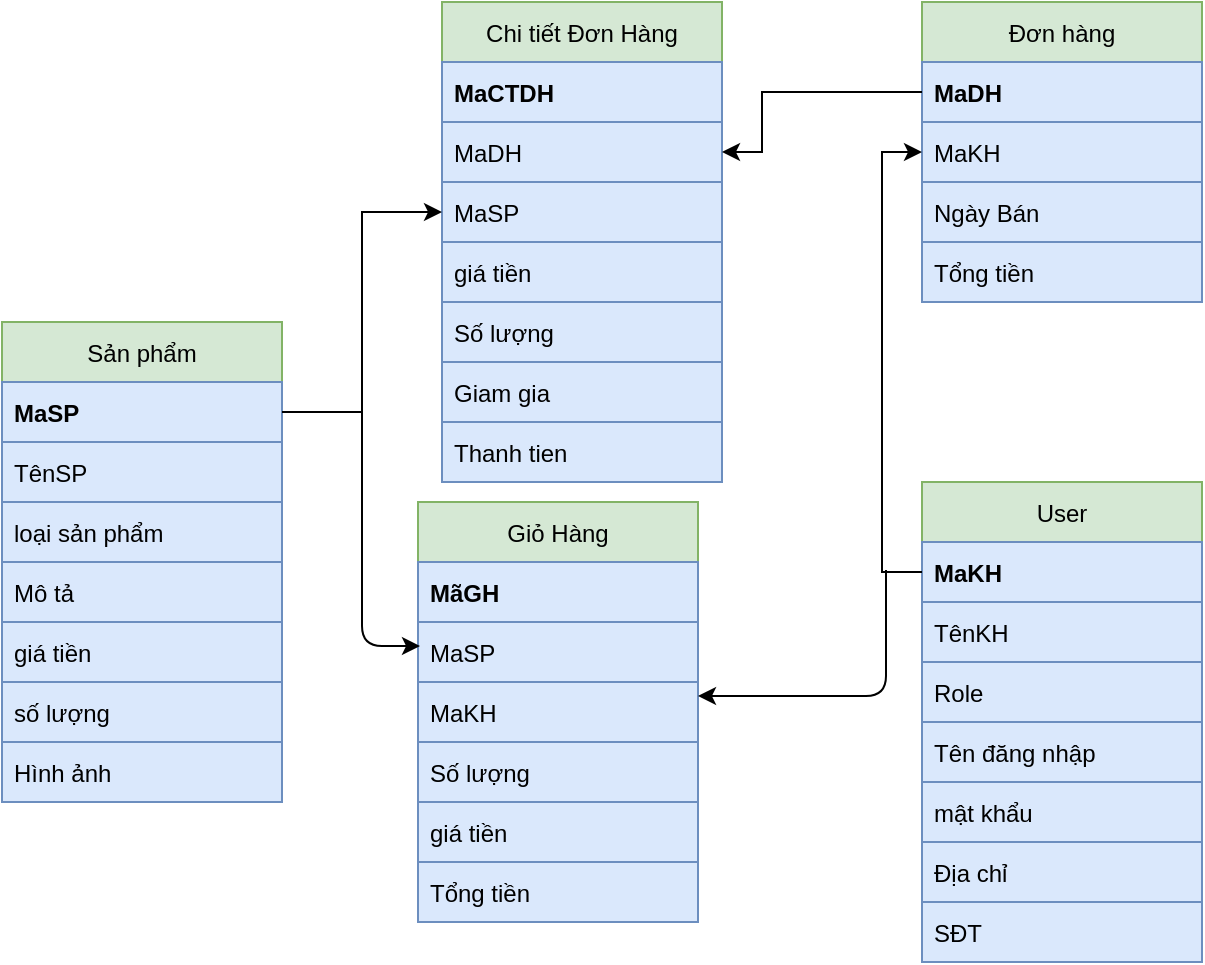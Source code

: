 <mxfile version="15.3.8" type="device"><diagram id="s513BMyqUB6LQrvgWBpC" name="Page-1"><mxGraphModel dx="852" dy="520" grid="0" gridSize="10" guides="1" tooltips="1" connect="1" arrows="1" fold="1" page="1" pageScale="1" pageWidth="850" pageHeight="1100" math="0" shadow="0"><root><mxCell id="0"/><mxCell id="1" parent="0"/><mxCell id="H5vJwj0Z5ALnvOTJCm90-2" value="User" style="swimlane;fontStyle=0;childLayout=stackLayout;horizontal=1;startSize=30;horizontalStack=0;resizeParent=1;resizeParentMax=0;resizeLast=0;collapsible=1;marginBottom=0;fillColor=#d5e8d4;strokeColor=#82b366;" vertex="1" parent="1"><mxGeometry x="560" y="480" width="140" height="240" as="geometry"><mxRectangle x="160" y="120" width="100" height="30" as="alternateBounds"/></mxGeometry></mxCell><mxCell id="H5vJwj0Z5ALnvOTJCm90-3" value="MaKH" style="text;strokeColor=#6c8ebf;fillColor=#dae8fc;align=left;verticalAlign=middle;spacingLeft=4;spacingRight=4;overflow=hidden;points=[[0,0.5],[1,0.5]];portConstraint=eastwest;rotatable=0;fontStyle=1" vertex="1" parent="H5vJwj0Z5ALnvOTJCm90-2"><mxGeometry y="30" width="140" height="30" as="geometry"/></mxCell><mxCell id="H5vJwj0Z5ALnvOTJCm90-4" value="TênKH" style="text;strokeColor=#6c8ebf;fillColor=#dae8fc;align=left;verticalAlign=middle;spacingLeft=4;spacingRight=4;overflow=hidden;points=[[0,0.5],[1,0.5]];portConstraint=eastwest;rotatable=0;" vertex="1" parent="H5vJwj0Z5ALnvOTJCm90-2"><mxGeometry y="60" width="140" height="30" as="geometry"/></mxCell><mxCell id="H5vJwj0Z5ALnvOTJCm90-36" value="Role" style="text;strokeColor=#6c8ebf;fillColor=#dae8fc;align=left;verticalAlign=middle;spacingLeft=4;spacingRight=4;overflow=hidden;points=[[0,0.5],[1,0.5]];portConstraint=eastwest;rotatable=0;" vertex="1" parent="H5vJwj0Z5ALnvOTJCm90-2"><mxGeometry y="90" width="140" height="30" as="geometry"/></mxCell><mxCell id="H5vJwj0Z5ALnvOTJCm90-34" value="Tên đăng nhập" style="text;strokeColor=#6c8ebf;fillColor=#dae8fc;align=left;verticalAlign=middle;spacingLeft=4;spacingRight=4;overflow=hidden;points=[[0,0.5],[1,0.5]];portConstraint=eastwest;rotatable=0;" vertex="1" parent="H5vJwj0Z5ALnvOTJCm90-2"><mxGeometry y="120" width="140" height="30" as="geometry"/></mxCell><mxCell id="H5vJwj0Z5ALnvOTJCm90-35" value="mật khẩu" style="text;strokeColor=#6c8ebf;fillColor=#dae8fc;align=left;verticalAlign=middle;spacingLeft=4;spacingRight=4;overflow=hidden;points=[[0,0.5],[1,0.5]];portConstraint=eastwest;rotatable=0;" vertex="1" parent="H5vJwj0Z5ALnvOTJCm90-2"><mxGeometry y="150" width="140" height="30" as="geometry"/></mxCell><mxCell id="H5vJwj0Z5ALnvOTJCm90-6" value="Địa chỉ" style="text;strokeColor=#6c8ebf;fillColor=#dae8fc;align=left;verticalAlign=middle;spacingLeft=4;spacingRight=4;overflow=hidden;points=[[0,0.5],[1,0.5]];portConstraint=eastwest;rotatable=0;" vertex="1" parent="H5vJwj0Z5ALnvOTJCm90-2"><mxGeometry y="180" width="140" height="30" as="geometry"/></mxCell><mxCell id="H5vJwj0Z5ALnvOTJCm90-5" value="SĐT" style="text;strokeColor=#6c8ebf;fillColor=#dae8fc;align=left;verticalAlign=middle;spacingLeft=4;spacingRight=4;overflow=hidden;points=[[0,0.5],[1,0.5]];portConstraint=eastwest;rotatable=0;" vertex="1" parent="H5vJwj0Z5ALnvOTJCm90-2"><mxGeometry y="210" width="140" height="30" as="geometry"/></mxCell><mxCell id="H5vJwj0Z5ALnvOTJCm90-7" value="Sản phẩm" style="swimlane;fontStyle=0;childLayout=stackLayout;horizontal=1;startSize=30;horizontalStack=0;resizeParent=1;resizeParentMax=0;resizeLast=0;collapsible=1;marginBottom=0;fillColor=#d5e8d4;strokeColor=#82b366;" vertex="1" parent="1"><mxGeometry x="100" y="400" width="140" height="240" as="geometry"><mxRectangle x="160" y="120" width="100" height="30" as="alternateBounds"/></mxGeometry></mxCell><mxCell id="H5vJwj0Z5ALnvOTJCm90-8" value="MaSP" style="text;strokeColor=#6c8ebf;fillColor=#dae8fc;align=left;verticalAlign=middle;spacingLeft=4;spacingRight=4;overflow=hidden;points=[[0,0.5],[1,0.5]];portConstraint=eastwest;rotatable=0;fontStyle=1;" vertex="1" parent="H5vJwj0Z5ALnvOTJCm90-7"><mxGeometry y="30" width="140" height="30" as="geometry"/></mxCell><mxCell id="H5vJwj0Z5ALnvOTJCm90-9" value="TênSP" style="text;strokeColor=#6c8ebf;fillColor=#dae8fc;align=left;verticalAlign=middle;spacingLeft=4;spacingRight=4;overflow=hidden;points=[[0,0.5],[1,0.5]];portConstraint=eastwest;rotatable=0;" vertex="1" parent="H5vJwj0Z5ALnvOTJCm90-7"><mxGeometry y="60" width="140" height="30" as="geometry"/></mxCell><mxCell id="H5vJwj0Z5ALnvOTJCm90-12" value="loại sản phẩm" style="text;strokeColor=#6c8ebf;fillColor=#dae8fc;align=left;verticalAlign=middle;spacingLeft=4;spacingRight=4;overflow=hidden;points=[[0,0.5],[1,0.5]];portConstraint=eastwest;rotatable=0;" vertex="1" parent="H5vJwj0Z5ALnvOTJCm90-7"><mxGeometry y="90" width="140" height="30" as="geometry"/></mxCell><mxCell id="H5vJwj0Z5ALnvOTJCm90-10" value="Mô tả" style="text;strokeColor=#6c8ebf;fillColor=#dae8fc;align=left;verticalAlign=middle;spacingLeft=4;spacingRight=4;overflow=hidden;points=[[0,0.5],[1,0.5]];portConstraint=eastwest;rotatable=0;" vertex="1" parent="H5vJwj0Z5ALnvOTJCm90-7"><mxGeometry y="120" width="140" height="30" as="geometry"/></mxCell><mxCell id="H5vJwj0Z5ALnvOTJCm90-11" value="giá tiền" style="text;strokeColor=#6c8ebf;fillColor=#dae8fc;align=left;verticalAlign=middle;spacingLeft=4;spacingRight=4;overflow=hidden;points=[[0,0.5],[1,0.5]];portConstraint=eastwest;rotatable=0;" vertex="1" parent="H5vJwj0Z5ALnvOTJCm90-7"><mxGeometry y="150" width="140" height="30" as="geometry"/></mxCell><mxCell id="H5vJwj0Z5ALnvOTJCm90-13" value="số lượng" style="text;strokeColor=#6c8ebf;fillColor=#dae8fc;align=left;verticalAlign=middle;spacingLeft=4;spacingRight=4;overflow=hidden;points=[[0,0.5],[1,0.5]];portConstraint=eastwest;rotatable=0;" vertex="1" parent="H5vJwj0Z5ALnvOTJCm90-7"><mxGeometry y="180" width="140" height="30" as="geometry"/></mxCell><mxCell id="H5vJwj0Z5ALnvOTJCm90-14" value="Hình ảnh" style="text;strokeColor=#6c8ebf;fillColor=#dae8fc;align=left;verticalAlign=middle;spacingLeft=4;spacingRight=4;overflow=hidden;points=[[0,0.5],[1,0.5]];portConstraint=eastwest;rotatable=0;" vertex="1" parent="H5vJwj0Z5ALnvOTJCm90-7"><mxGeometry y="210" width="140" height="30" as="geometry"/></mxCell><mxCell id="H5vJwj0Z5ALnvOTJCm90-15" value="Đơn hàng" style="swimlane;fontStyle=0;childLayout=stackLayout;horizontal=1;startSize=30;horizontalStack=0;resizeParent=1;resizeParentMax=0;resizeLast=0;collapsible=1;marginBottom=0;fillColor=#d5e8d4;strokeColor=#82b366;" vertex="1" parent="1"><mxGeometry x="560" y="240" width="140" height="150" as="geometry"><mxRectangle x="160" y="120" width="100" height="30" as="alternateBounds"/></mxGeometry></mxCell><mxCell id="H5vJwj0Z5ALnvOTJCm90-16" value="MaDH" style="text;strokeColor=#6c8ebf;fillColor=#dae8fc;align=left;verticalAlign=middle;spacingLeft=4;spacingRight=4;overflow=hidden;points=[[0,0.5],[1,0.5]];portConstraint=eastwest;rotatable=0;fontStyle=1" vertex="1" parent="H5vJwj0Z5ALnvOTJCm90-15"><mxGeometry y="30" width="140" height="30" as="geometry"/></mxCell><mxCell id="H5vJwj0Z5ALnvOTJCm90-17" value="MaKH" style="text;strokeColor=#6c8ebf;fillColor=#dae8fc;align=left;verticalAlign=middle;spacingLeft=4;spacingRight=4;overflow=hidden;points=[[0,0.5],[1,0.5]];portConstraint=eastwest;rotatable=0;" vertex="1" parent="H5vJwj0Z5ALnvOTJCm90-15"><mxGeometry y="60" width="140" height="30" as="geometry"/></mxCell><mxCell id="H5vJwj0Z5ALnvOTJCm90-18" value="Ngày Bán" style="text;strokeColor=#6c8ebf;fillColor=#dae8fc;align=left;verticalAlign=middle;spacingLeft=4;spacingRight=4;overflow=hidden;points=[[0,0.5],[1,0.5]];portConstraint=eastwest;rotatable=0;" vertex="1" parent="H5vJwj0Z5ALnvOTJCm90-15"><mxGeometry y="90" width="140" height="30" as="geometry"/></mxCell><mxCell id="H5vJwj0Z5ALnvOTJCm90-19" value="Tổng tiền" style="text;strokeColor=#6c8ebf;fillColor=#dae8fc;align=left;verticalAlign=middle;spacingLeft=4;spacingRight=4;overflow=hidden;points=[[0,0.5],[1,0.5]];portConstraint=eastwest;rotatable=0;" vertex="1" parent="H5vJwj0Z5ALnvOTJCm90-15"><mxGeometry y="120" width="140" height="30" as="geometry"/></mxCell><mxCell id="H5vJwj0Z5ALnvOTJCm90-23" value="Chi tiết Đơn Hàng" style="swimlane;fontStyle=0;childLayout=stackLayout;horizontal=1;startSize=30;horizontalStack=0;resizeParent=1;resizeParentMax=0;resizeLast=0;collapsible=1;marginBottom=0;fillColor=#d5e8d4;strokeColor=#82b366;" vertex="1" parent="1"><mxGeometry x="320" y="240" width="140" height="240" as="geometry"><mxRectangle x="160" y="120" width="100" height="30" as="alternateBounds"/></mxGeometry></mxCell><mxCell id="H5vJwj0Z5ALnvOTJCm90-24" value="MaCTDH" style="text;strokeColor=#6c8ebf;fillColor=#dae8fc;align=left;verticalAlign=middle;spacingLeft=4;spacingRight=4;overflow=hidden;points=[[0,0.5],[1,0.5]];portConstraint=eastwest;rotatable=0;fontStyle=1" vertex="1" parent="H5vJwj0Z5ALnvOTJCm90-23"><mxGeometry y="30" width="140" height="30" as="geometry"/></mxCell><mxCell id="H5vJwj0Z5ALnvOTJCm90-25" value="MaDH" style="text;strokeColor=#6c8ebf;fillColor=#dae8fc;align=left;verticalAlign=middle;spacingLeft=4;spacingRight=4;overflow=hidden;points=[[0,0.5],[1,0.5]];portConstraint=eastwest;rotatable=0;" vertex="1" parent="H5vJwj0Z5ALnvOTJCm90-23"><mxGeometry y="60" width="140" height="30" as="geometry"/></mxCell><mxCell id="H5vJwj0Z5ALnvOTJCm90-38" value="MaSP" style="text;strokeColor=#6c8ebf;fillColor=#dae8fc;align=left;verticalAlign=middle;spacingLeft=4;spacingRight=4;overflow=hidden;points=[[0,0.5],[1,0.5]];portConstraint=eastwest;rotatable=0;" vertex="1" parent="H5vJwj0Z5ALnvOTJCm90-23"><mxGeometry y="90" width="140" height="30" as="geometry"/></mxCell><mxCell id="H5vJwj0Z5ALnvOTJCm90-56" value="giá tiền" style="text;strokeColor=#6c8ebf;fillColor=#dae8fc;align=left;verticalAlign=middle;spacingLeft=4;spacingRight=4;overflow=hidden;points=[[0,0.5],[1,0.5]];portConstraint=eastwest;rotatable=0;" vertex="1" parent="H5vJwj0Z5ALnvOTJCm90-23"><mxGeometry y="120" width="140" height="30" as="geometry"/></mxCell><mxCell id="H5vJwj0Z5ALnvOTJCm90-26" value="Số lượng" style="text;strokeColor=#6c8ebf;fillColor=#dae8fc;align=left;verticalAlign=middle;spacingLeft=4;spacingRight=4;overflow=hidden;points=[[0,0.5],[1,0.5]];portConstraint=eastwest;rotatable=0;" vertex="1" parent="H5vJwj0Z5ALnvOTJCm90-23"><mxGeometry y="150" width="140" height="30" as="geometry"/></mxCell><mxCell id="H5vJwj0Z5ALnvOTJCm90-27" value="Giam gia" style="text;strokeColor=#6c8ebf;fillColor=#dae8fc;align=left;verticalAlign=middle;spacingLeft=4;spacingRight=4;overflow=hidden;points=[[0,0.5],[1,0.5]];portConstraint=eastwest;rotatable=0;" vertex="1" parent="H5vJwj0Z5ALnvOTJCm90-23"><mxGeometry y="180" width="140" height="30" as="geometry"/></mxCell><mxCell id="H5vJwj0Z5ALnvOTJCm90-31" value="Thanh tien" style="text;strokeColor=#6c8ebf;fillColor=#dae8fc;align=left;verticalAlign=middle;spacingLeft=4;spacingRight=4;overflow=hidden;points=[[0,0.5],[1,0.5]];portConstraint=eastwest;rotatable=0;" vertex="1" parent="H5vJwj0Z5ALnvOTJCm90-23"><mxGeometry y="210" width="140" height="30" as="geometry"/></mxCell><mxCell id="H5vJwj0Z5ALnvOTJCm90-32" value="Giỏ Hàng" style="swimlane;fontStyle=0;childLayout=stackLayout;horizontal=1;startSize=30;horizontalStack=0;resizeParent=1;resizeParentMax=0;resizeLast=0;collapsible=1;marginBottom=0;fillColor=#d5e8d4;strokeColor=#82b366;" vertex="1" parent="1"><mxGeometry x="308" y="490" width="140" height="210" as="geometry"><mxRectangle x="160" y="120" width="100" height="30" as="alternateBounds"/></mxGeometry></mxCell><mxCell id="H5vJwj0Z5ALnvOTJCm90-33" value="MãGH" style="text;strokeColor=#6c8ebf;fillColor=#dae8fc;align=left;verticalAlign=middle;spacingLeft=4;spacingRight=4;overflow=hidden;points=[[0,0.5],[1,0.5]];portConstraint=eastwest;rotatable=0;fontStyle=1" vertex="1" parent="H5vJwj0Z5ALnvOTJCm90-32"><mxGeometry y="30" width="140" height="30" as="geometry"/></mxCell><mxCell id="H5vJwj0Z5ALnvOTJCm90-46" value="MaSP" style="text;strokeColor=#6c8ebf;fillColor=#dae8fc;align=left;verticalAlign=middle;spacingLeft=4;spacingRight=4;overflow=hidden;points=[[0,0.5],[1,0.5]];portConstraint=eastwest;rotatable=0;" vertex="1" parent="H5vJwj0Z5ALnvOTJCm90-32"><mxGeometry y="60" width="140" height="30" as="geometry"/></mxCell><mxCell id="H5vJwj0Z5ALnvOTJCm90-49" value="MaKH" style="text;strokeColor=#6c8ebf;fillColor=#dae8fc;align=left;verticalAlign=middle;spacingLeft=4;spacingRight=4;overflow=hidden;points=[[0,0.5],[1,0.5]];portConstraint=eastwest;rotatable=0;fontStyle=0" vertex="1" parent="H5vJwj0Z5ALnvOTJCm90-32"><mxGeometry y="90" width="140" height="30" as="geometry"/></mxCell><mxCell id="H5vJwj0Z5ALnvOTJCm90-48" value="Số lượng" style="text;strokeColor=#6c8ebf;fillColor=#dae8fc;align=left;verticalAlign=middle;spacingLeft=4;spacingRight=4;overflow=hidden;points=[[0,0.5],[1,0.5]];portConstraint=eastwest;rotatable=0;" vertex="1" parent="H5vJwj0Z5ALnvOTJCm90-32"><mxGeometry y="120" width="140" height="30" as="geometry"/></mxCell><mxCell id="H5vJwj0Z5ALnvOTJCm90-47" value="giá tiền" style="text;strokeColor=#6c8ebf;fillColor=#dae8fc;align=left;verticalAlign=middle;spacingLeft=4;spacingRight=4;overflow=hidden;points=[[0,0.5],[1,0.5]];portConstraint=eastwest;rotatable=0;" vertex="1" parent="H5vJwj0Z5ALnvOTJCm90-32"><mxGeometry y="150" width="140" height="30" as="geometry"/></mxCell><mxCell id="H5vJwj0Z5ALnvOTJCm90-50" value="Tổng tiền" style="text;strokeColor=#6c8ebf;fillColor=#dae8fc;align=left;verticalAlign=middle;spacingLeft=4;spacingRight=4;overflow=hidden;points=[[0,0.5],[1,0.5]];portConstraint=eastwest;rotatable=0;" vertex="1" parent="H5vJwj0Z5ALnvOTJCm90-32"><mxGeometry y="180" width="140" height="30" as="geometry"/></mxCell><mxCell id="H5vJwj0Z5ALnvOTJCm90-40" style="edgeStyle=orthogonalEdgeStyle;rounded=0;orthogonalLoop=1;jettySize=auto;html=1;exitX=0;exitY=0.5;exitDx=0;exitDy=0;entryX=1;entryY=0.5;entryDx=0;entryDy=0;" edge="1" parent="1" source="H5vJwj0Z5ALnvOTJCm90-16" target="H5vJwj0Z5ALnvOTJCm90-25"><mxGeometry relative="1" as="geometry"><Array as="points"><mxPoint x="480" y="285"/><mxPoint x="480" y="315"/></Array></mxGeometry></mxCell><mxCell id="H5vJwj0Z5ALnvOTJCm90-42" style="edgeStyle=orthogonalEdgeStyle;rounded=0;orthogonalLoop=1;jettySize=auto;html=1;exitX=0;exitY=0.5;exitDx=0;exitDy=0;entryX=0;entryY=0.5;entryDx=0;entryDy=0;" edge="1" parent="1" source="H5vJwj0Z5ALnvOTJCm90-3" target="H5vJwj0Z5ALnvOTJCm90-17"><mxGeometry relative="1" as="geometry"/></mxCell><mxCell id="H5vJwj0Z5ALnvOTJCm90-44" style="edgeStyle=orthogonalEdgeStyle;rounded=0;orthogonalLoop=1;jettySize=auto;html=1;exitX=1;exitY=0.5;exitDx=0;exitDy=0;" edge="1" parent="1" source="H5vJwj0Z5ALnvOTJCm90-8" target="H5vJwj0Z5ALnvOTJCm90-38"><mxGeometry relative="1" as="geometry"/></mxCell><mxCell id="H5vJwj0Z5ALnvOTJCm90-53" value="" style="endArrow=classic;html=1;" edge="1" parent="1"><mxGeometry width="50" height="50" relative="1" as="geometry"><mxPoint x="280" y="445" as="sourcePoint"/><mxPoint x="309" y="562" as="targetPoint"/><Array as="points"><mxPoint x="280" y="562"/></Array></mxGeometry></mxCell><mxCell id="H5vJwj0Z5ALnvOTJCm90-55" value="" style="endArrow=classic;html=1;" edge="1" parent="1"><mxGeometry width="50" height="50" relative="1" as="geometry"><mxPoint x="542" y="524" as="sourcePoint"/><mxPoint x="448" y="587" as="targetPoint"/><Array as="points"><mxPoint x="542" y="587"/></Array></mxGeometry></mxCell></root></mxGraphModel></diagram></mxfile>